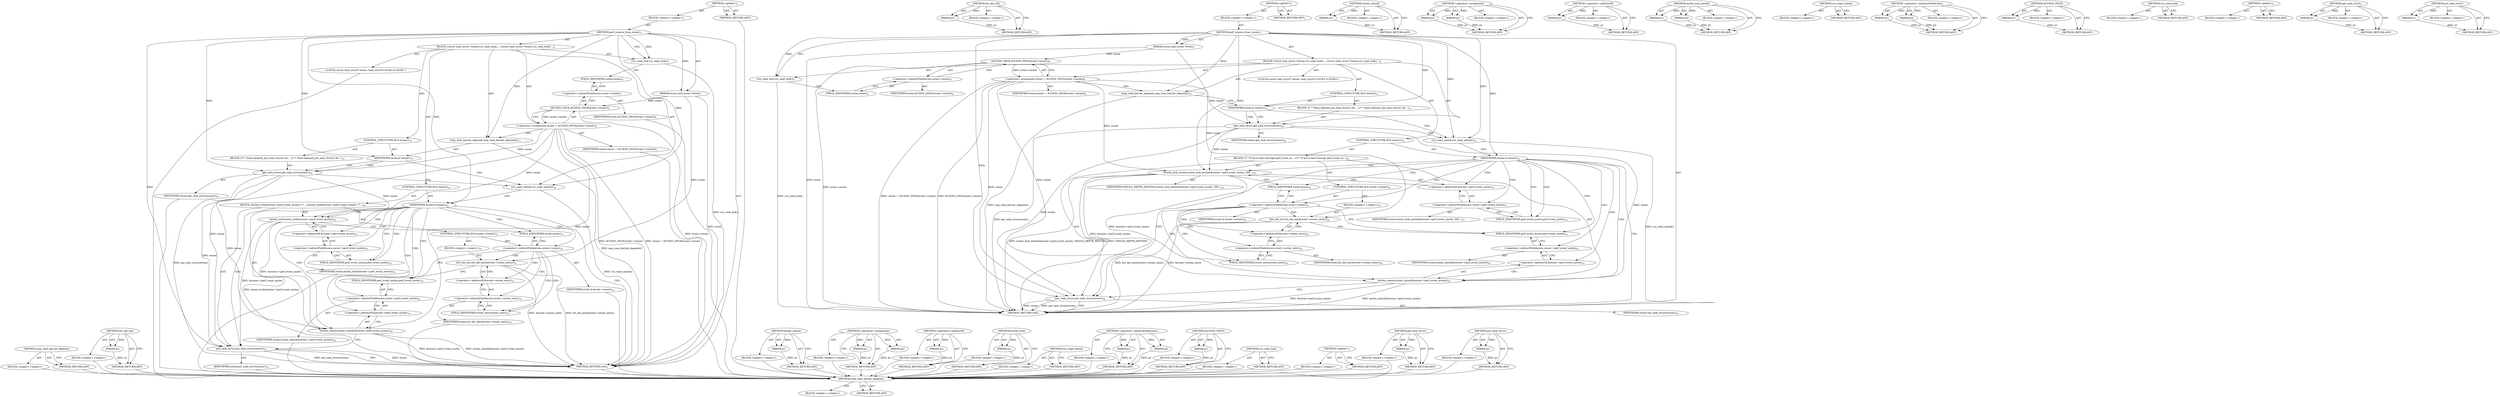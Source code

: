 digraph "put_task_struct" {
vulnerable_87 [label=<(METHOD,smp_read_barrier_depends)>];
vulnerable_88 [label=<(BLOCK,&lt;empty&gt;,&lt;empty&gt;)>];
vulnerable_89 [label=<(METHOD_RETURN,ANY)>];
vulnerable_105 [label=<(METHOD,list_del_init)>];
vulnerable_106 [label=<(PARAM,p1)>];
vulnerable_107 [label=<(BLOCK,&lt;empty&gt;,&lt;empty&gt;)>];
vulnerable_108 [label=<(METHOD_RETURN,ANY)>];
vulnerable_6 [label=<(METHOD,&lt;global&gt;)<SUB>1</SUB>>];
vulnerable_7 [label=<(BLOCK,&lt;empty&gt;,&lt;empty&gt;)<SUB>1</SUB>>];
vulnerable_8 [label=<(METHOD,perf_remove_from_owner)<SUB>1</SUB>>];
vulnerable_9 [label=<(PARAM,struct perf_event *event)<SUB>1</SUB>>];
vulnerable_10 [label=<(BLOCK,{
	struct task_struct *owner;

	rcu_read_lock()...,{
	struct task_struct *owner;

	rcu_read_lock()...)<SUB>2</SUB>>];
vulnerable_11 [label="<(LOCAL,struct task_struct* owner: task_struct*)<SUB>3</SUB>>"];
vulnerable_12 [label=<(rcu_read_lock,rcu_read_lock())<SUB>5</SUB>>];
vulnerable_13 [label=<(&lt;operator&gt;.assignment,owner = ACCESS_ONCE(event-&gt;owner))<SUB>6</SUB>>];
vulnerable_14 [label=<(IDENTIFIER,owner,owner = ACCESS_ONCE(event-&gt;owner))<SUB>6</SUB>>];
vulnerable_15 [label=<(ACCESS_ONCE,ACCESS_ONCE(event-&gt;owner))<SUB>6</SUB>>];
vulnerable_16 [label=<(&lt;operator&gt;.indirectFieldAccess,event-&gt;owner)<SUB>6</SUB>>];
vulnerable_17 [label=<(IDENTIFIER,event,ACCESS_ONCE(event-&gt;owner))<SUB>6</SUB>>];
vulnerable_18 [label=<(FIELD_IDENTIFIER,owner,owner)<SUB>6</SUB>>];
vulnerable_19 [label=<(smp_read_barrier_depends,smp_read_barrier_depends())<SUB>13</SUB>>];
vulnerable_20 [label=<(CONTROL_STRUCTURE,IF,if (owner))<SUB>14</SUB>>];
vulnerable_21 [label=<(IDENTIFIER,owner,if (owner))<SUB>14</SUB>>];
vulnerable_22 [label=<(BLOCK,{
		/*
		 * Since delayed_put_task_struct() als...,{
		/*
		 * Since delayed_put_task_struct() als...)<SUB>14</SUB>>];
vulnerable_23 [label=<(get_task_struct,get_task_struct(owner))<SUB>20</SUB>>];
vulnerable_24 [label=<(IDENTIFIER,owner,get_task_struct(owner))<SUB>20</SUB>>];
vulnerable_25 [label=<(rcu_read_unlock,rcu_read_unlock())<SUB>22</SUB>>];
vulnerable_26 [label=<(CONTROL_STRUCTURE,IF,if (owner))<SUB>24</SUB>>];
vulnerable_27 [label=<(IDENTIFIER,owner,if (owner))<SUB>24</SUB>>];
vulnerable_28 [label=<(BLOCK,{
		mutex_lock(&amp;owner-&gt;perf_event_mutex);
 		/*...,{
		mutex_lock(&amp;owner-&gt;perf_event_mutex);
 		/*...)<SUB>24</SUB>>];
vulnerable_29 [label=<(mutex_lock,mutex_lock(&amp;owner-&gt;perf_event_mutex))<SUB>25</SUB>>];
vulnerable_30 [label=<(&lt;operator&gt;.addressOf,&amp;owner-&gt;perf_event_mutex)<SUB>25</SUB>>];
vulnerable_31 [label=<(&lt;operator&gt;.indirectFieldAccess,owner-&gt;perf_event_mutex)<SUB>25</SUB>>];
vulnerable_32 [label=<(IDENTIFIER,owner,mutex_lock(&amp;owner-&gt;perf_event_mutex))<SUB>25</SUB>>];
vulnerable_33 [label=<(FIELD_IDENTIFIER,perf_event_mutex,perf_event_mutex)<SUB>25</SUB>>];
vulnerable_34 [label=<(CONTROL_STRUCTURE,IF,if (event-&gt;owner))<SUB>32</SUB>>];
vulnerable_35 [label=<(&lt;operator&gt;.indirectFieldAccess,event-&gt;owner)<SUB>32</SUB>>];
vulnerable_36 [label=<(IDENTIFIER,event,if (event-&gt;owner))<SUB>32</SUB>>];
vulnerable_37 [label=<(FIELD_IDENTIFIER,owner,owner)<SUB>32</SUB>>];
vulnerable_38 [label=<(BLOCK,&lt;empty&gt;,&lt;empty&gt;)<SUB>33</SUB>>];
vulnerable_39 [label=<(list_del_init,list_del_init(&amp;event-&gt;owner_entry))<SUB>33</SUB>>];
vulnerable_40 [label=<(&lt;operator&gt;.addressOf,&amp;event-&gt;owner_entry)<SUB>33</SUB>>];
vulnerable_41 [label=<(&lt;operator&gt;.indirectFieldAccess,event-&gt;owner_entry)<SUB>33</SUB>>];
vulnerable_42 [label=<(IDENTIFIER,event,list_del_init(&amp;event-&gt;owner_entry))<SUB>33</SUB>>];
vulnerable_43 [label=<(FIELD_IDENTIFIER,owner_entry,owner_entry)<SUB>33</SUB>>];
vulnerable_44 [label=<(mutex_unlock,mutex_unlock(&amp;owner-&gt;perf_event_mutex))<SUB>34</SUB>>];
vulnerable_45 [label=<(&lt;operator&gt;.addressOf,&amp;owner-&gt;perf_event_mutex)<SUB>34</SUB>>];
vulnerable_46 [label=<(&lt;operator&gt;.indirectFieldAccess,owner-&gt;perf_event_mutex)<SUB>34</SUB>>];
vulnerable_47 [label=<(IDENTIFIER,owner,mutex_unlock(&amp;owner-&gt;perf_event_mutex))<SUB>34</SUB>>];
vulnerable_48 [label=<(FIELD_IDENTIFIER,perf_event_mutex,perf_event_mutex)<SUB>34</SUB>>];
vulnerable_49 [label=<(put_task_struct,put_task_struct(owner))<SUB>35</SUB>>];
vulnerable_50 [label=<(IDENTIFIER,owner,put_task_struct(owner))<SUB>35</SUB>>];
vulnerable_51 [label=<(METHOD_RETURN,void)<SUB>1</SUB>>];
vulnerable_53 [label=<(METHOD_RETURN,ANY)<SUB>1</SUB>>];
vulnerable_109 [label=<(METHOD,mutex_unlock)>];
vulnerable_110 [label=<(PARAM,p1)>];
vulnerable_111 [label=<(BLOCK,&lt;empty&gt;,&lt;empty&gt;)>];
vulnerable_112 [label=<(METHOD_RETURN,ANY)>];
vulnerable_73 [label=<(METHOD,&lt;operator&gt;.assignment)>];
vulnerable_74 [label=<(PARAM,p1)>];
vulnerable_75 [label=<(PARAM,p2)>];
vulnerable_76 [label=<(BLOCK,&lt;empty&gt;,&lt;empty&gt;)>];
vulnerable_77 [label=<(METHOD_RETURN,ANY)>];
vulnerable_101 [label=<(METHOD,&lt;operator&gt;.addressOf)>];
vulnerable_102 [label=<(PARAM,p1)>];
vulnerable_103 [label=<(BLOCK,&lt;empty&gt;,&lt;empty&gt;)>];
vulnerable_104 [label=<(METHOD_RETURN,ANY)>];
vulnerable_97 [label=<(METHOD,mutex_lock)>];
vulnerable_98 [label=<(PARAM,p1)>];
vulnerable_99 [label=<(BLOCK,&lt;empty&gt;,&lt;empty&gt;)>];
vulnerable_100 [label=<(METHOD_RETURN,ANY)>];
vulnerable_94 [label=<(METHOD,rcu_read_unlock)>];
vulnerable_95 [label=<(BLOCK,&lt;empty&gt;,&lt;empty&gt;)>];
vulnerable_96 [label=<(METHOD_RETURN,ANY)>];
vulnerable_82 [label=<(METHOD,&lt;operator&gt;.indirectFieldAccess)>];
vulnerable_83 [label=<(PARAM,p1)>];
vulnerable_84 [label=<(PARAM,p2)>];
vulnerable_85 [label=<(BLOCK,&lt;empty&gt;,&lt;empty&gt;)>];
vulnerable_86 [label=<(METHOD_RETURN,ANY)>];
vulnerable_78 [label=<(METHOD,ACCESS_ONCE)>];
vulnerable_79 [label=<(PARAM,p1)>];
vulnerable_80 [label=<(BLOCK,&lt;empty&gt;,&lt;empty&gt;)>];
vulnerable_81 [label=<(METHOD_RETURN,ANY)>];
vulnerable_70 [label=<(METHOD,rcu_read_lock)>];
vulnerable_71 [label=<(BLOCK,&lt;empty&gt;,&lt;empty&gt;)>];
vulnerable_72 [label=<(METHOD_RETURN,ANY)>];
vulnerable_64 [label=<(METHOD,&lt;global&gt;)<SUB>1</SUB>>];
vulnerable_65 [label=<(BLOCK,&lt;empty&gt;,&lt;empty&gt;)>];
vulnerable_66 [label=<(METHOD_RETURN,ANY)>];
vulnerable_90 [label=<(METHOD,get_task_struct)>];
vulnerable_91 [label=<(PARAM,p1)>];
vulnerable_92 [label=<(BLOCK,&lt;empty&gt;,&lt;empty&gt;)>];
vulnerable_93 [label=<(METHOD_RETURN,ANY)>];
vulnerable_113 [label=<(METHOD,put_task_struct)>];
vulnerable_114 [label=<(PARAM,p1)>];
vulnerable_115 [label=<(BLOCK,&lt;empty&gt;,&lt;empty&gt;)>];
vulnerable_116 [label=<(METHOD_RETURN,ANY)>];
fixed_88 [label=<(METHOD,smp_read_barrier_depends)>];
fixed_89 [label=<(BLOCK,&lt;empty&gt;,&lt;empty&gt;)>];
fixed_90 [label=<(METHOD_RETURN,ANY)>];
fixed_107 [label=<(METHOD,list_del_init)>];
fixed_108 [label=<(PARAM,p1)>];
fixed_109 [label=<(BLOCK,&lt;empty&gt;,&lt;empty&gt;)>];
fixed_110 [label=<(METHOD_RETURN,ANY)>];
fixed_6 [label=<(METHOD,&lt;global&gt;)<SUB>1</SUB>>];
fixed_7 [label=<(BLOCK,&lt;empty&gt;,&lt;empty&gt;)<SUB>1</SUB>>];
fixed_8 [label=<(METHOD,perf_remove_from_owner)<SUB>1</SUB>>];
fixed_9 [label=<(PARAM,struct perf_event *event)<SUB>1</SUB>>];
fixed_10 [label=<(BLOCK,{
	struct task_struct *owner;

	rcu_read_lock()...,{
	struct task_struct *owner;

	rcu_read_lock()...)<SUB>2</SUB>>];
fixed_11 [label="<(LOCAL,struct task_struct* owner: task_struct*)<SUB>3</SUB>>"];
fixed_12 [label=<(rcu_read_lock,rcu_read_lock())<SUB>5</SUB>>];
fixed_13 [label=<(&lt;operator&gt;.assignment,owner = ACCESS_ONCE(event-&gt;owner))<SUB>6</SUB>>];
fixed_14 [label=<(IDENTIFIER,owner,owner = ACCESS_ONCE(event-&gt;owner))<SUB>6</SUB>>];
fixed_15 [label=<(ACCESS_ONCE,ACCESS_ONCE(event-&gt;owner))<SUB>6</SUB>>];
fixed_16 [label=<(&lt;operator&gt;.indirectFieldAccess,event-&gt;owner)<SUB>6</SUB>>];
fixed_17 [label=<(IDENTIFIER,event,ACCESS_ONCE(event-&gt;owner))<SUB>6</SUB>>];
fixed_18 [label=<(FIELD_IDENTIFIER,owner,owner)<SUB>6</SUB>>];
fixed_19 [label=<(smp_read_barrier_depends,smp_read_barrier_depends())<SUB>13</SUB>>];
fixed_20 [label=<(CONTROL_STRUCTURE,IF,if (owner))<SUB>14</SUB>>];
fixed_21 [label=<(IDENTIFIER,owner,if (owner))<SUB>14</SUB>>];
fixed_22 [label=<(BLOCK,{
		/*
		 * Since delayed_put_task_struct() als...,{
		/*
		 * Since delayed_put_task_struct() als...)<SUB>14</SUB>>];
fixed_23 [label=<(get_task_struct,get_task_struct(owner))<SUB>20</SUB>>];
fixed_24 [label=<(IDENTIFIER,owner,get_task_struct(owner))<SUB>20</SUB>>];
fixed_25 [label=<(rcu_read_unlock,rcu_read_unlock())<SUB>22</SUB>>];
fixed_26 [label=<(CONTROL_STRUCTURE,IF,if (owner))<SUB>24</SUB>>];
fixed_27 [label=<(IDENTIFIER,owner,if (owner))<SUB>24</SUB>>];
fixed_28 [label=<(BLOCK,{
		/*
		 * If we're here through perf_event_ex...,{
		/*
		 * If we're here through perf_event_ex...)<SUB>24</SUB>>];
fixed_29 [label=<(mutex_lock_nested,mutex_lock_nested(&amp;owner-&gt;perf_event_mutex, SIN...)<SUB>33</SUB>>];
fixed_30 [label=<(&lt;operator&gt;.addressOf,&amp;owner-&gt;perf_event_mutex)<SUB>33</SUB>>];
fixed_31 [label=<(&lt;operator&gt;.indirectFieldAccess,owner-&gt;perf_event_mutex)<SUB>33</SUB>>];
fixed_32 [label=<(IDENTIFIER,owner,mutex_lock_nested(&amp;owner-&gt;perf_event_mutex, SIN...)<SUB>33</SUB>>];
fixed_33 [label=<(FIELD_IDENTIFIER,perf_event_mutex,perf_event_mutex)<SUB>33</SUB>>];
fixed_34 [label=<(IDENTIFIER,SINGLE_DEPTH_NESTING,mutex_lock_nested(&amp;owner-&gt;perf_event_mutex, SIN...)<SUB>33</SUB>>];
fixed_35 [label=<(CONTROL_STRUCTURE,IF,if (event-&gt;owner))<SUB>41</SUB>>];
fixed_36 [label=<(&lt;operator&gt;.indirectFieldAccess,event-&gt;owner)<SUB>41</SUB>>];
fixed_37 [label=<(IDENTIFIER,event,if (event-&gt;owner))<SUB>41</SUB>>];
fixed_38 [label=<(FIELD_IDENTIFIER,owner,owner)<SUB>41</SUB>>];
fixed_39 [label=<(BLOCK,&lt;empty&gt;,&lt;empty&gt;)<SUB>42</SUB>>];
fixed_40 [label=<(list_del_init,list_del_init(&amp;event-&gt;owner_entry))<SUB>42</SUB>>];
fixed_41 [label=<(&lt;operator&gt;.addressOf,&amp;event-&gt;owner_entry)<SUB>42</SUB>>];
fixed_42 [label=<(&lt;operator&gt;.indirectFieldAccess,event-&gt;owner_entry)<SUB>42</SUB>>];
fixed_43 [label=<(IDENTIFIER,event,list_del_init(&amp;event-&gt;owner_entry))<SUB>42</SUB>>];
fixed_44 [label=<(FIELD_IDENTIFIER,owner_entry,owner_entry)<SUB>42</SUB>>];
fixed_45 [label=<(mutex_unlock,mutex_unlock(&amp;owner-&gt;perf_event_mutex))<SUB>43</SUB>>];
fixed_46 [label=<(&lt;operator&gt;.addressOf,&amp;owner-&gt;perf_event_mutex)<SUB>43</SUB>>];
fixed_47 [label=<(&lt;operator&gt;.indirectFieldAccess,owner-&gt;perf_event_mutex)<SUB>43</SUB>>];
fixed_48 [label=<(IDENTIFIER,owner,mutex_unlock(&amp;owner-&gt;perf_event_mutex))<SUB>43</SUB>>];
fixed_49 [label=<(FIELD_IDENTIFIER,perf_event_mutex,perf_event_mutex)<SUB>43</SUB>>];
fixed_50 [label=<(put_task_struct,put_task_struct(owner))<SUB>44</SUB>>];
fixed_51 [label=<(IDENTIFIER,owner,put_task_struct(owner))<SUB>44</SUB>>];
fixed_52 [label=<(METHOD_RETURN,void)<SUB>1</SUB>>];
fixed_54 [label=<(METHOD_RETURN,ANY)<SUB>1</SUB>>];
fixed_111 [label=<(METHOD,mutex_unlock)>];
fixed_112 [label=<(PARAM,p1)>];
fixed_113 [label=<(BLOCK,&lt;empty&gt;,&lt;empty&gt;)>];
fixed_114 [label=<(METHOD_RETURN,ANY)>];
fixed_74 [label=<(METHOD,&lt;operator&gt;.assignment)>];
fixed_75 [label=<(PARAM,p1)>];
fixed_76 [label=<(PARAM,p2)>];
fixed_77 [label=<(BLOCK,&lt;empty&gt;,&lt;empty&gt;)>];
fixed_78 [label=<(METHOD_RETURN,ANY)>];
fixed_103 [label=<(METHOD,&lt;operator&gt;.addressOf)>];
fixed_104 [label=<(PARAM,p1)>];
fixed_105 [label=<(BLOCK,&lt;empty&gt;,&lt;empty&gt;)>];
fixed_106 [label=<(METHOD_RETURN,ANY)>];
fixed_98 [label=<(METHOD,mutex_lock_nested)>];
fixed_99 [label=<(PARAM,p1)>];
fixed_100 [label=<(PARAM,p2)>];
fixed_101 [label=<(BLOCK,&lt;empty&gt;,&lt;empty&gt;)>];
fixed_102 [label=<(METHOD_RETURN,ANY)>];
fixed_95 [label=<(METHOD,rcu_read_unlock)>];
fixed_96 [label=<(BLOCK,&lt;empty&gt;,&lt;empty&gt;)>];
fixed_97 [label=<(METHOD_RETURN,ANY)>];
fixed_83 [label=<(METHOD,&lt;operator&gt;.indirectFieldAccess)>];
fixed_84 [label=<(PARAM,p1)>];
fixed_85 [label=<(PARAM,p2)>];
fixed_86 [label=<(BLOCK,&lt;empty&gt;,&lt;empty&gt;)>];
fixed_87 [label=<(METHOD_RETURN,ANY)>];
fixed_79 [label=<(METHOD,ACCESS_ONCE)>];
fixed_80 [label=<(PARAM,p1)>];
fixed_81 [label=<(BLOCK,&lt;empty&gt;,&lt;empty&gt;)>];
fixed_82 [label=<(METHOD_RETURN,ANY)>];
fixed_71 [label=<(METHOD,rcu_read_lock)>];
fixed_72 [label=<(BLOCK,&lt;empty&gt;,&lt;empty&gt;)>];
fixed_73 [label=<(METHOD_RETURN,ANY)>];
fixed_65 [label=<(METHOD,&lt;global&gt;)<SUB>1</SUB>>];
fixed_66 [label=<(BLOCK,&lt;empty&gt;,&lt;empty&gt;)>];
fixed_67 [label=<(METHOD_RETURN,ANY)>];
fixed_91 [label=<(METHOD,get_task_struct)>];
fixed_92 [label=<(PARAM,p1)>];
fixed_93 [label=<(BLOCK,&lt;empty&gt;,&lt;empty&gt;)>];
fixed_94 [label=<(METHOD_RETURN,ANY)>];
fixed_115 [label=<(METHOD,put_task_struct)>];
fixed_116 [label=<(PARAM,p1)>];
fixed_117 [label=<(BLOCK,&lt;empty&gt;,&lt;empty&gt;)>];
fixed_118 [label=<(METHOD_RETURN,ANY)>];
vulnerable_87 -> vulnerable_88  [key=0, label="AST: "];
vulnerable_87 -> vulnerable_89  [key=0, label="AST: "];
vulnerable_87 -> vulnerable_89  [key=1, label="CFG: "];
vulnerable_88 -> fixed_88  [key=0];
vulnerable_89 -> fixed_88  [key=0];
vulnerable_105 -> vulnerable_106  [key=0, label="AST: "];
vulnerable_105 -> vulnerable_106  [key=1, label="DDG: "];
vulnerable_105 -> vulnerable_107  [key=0, label="AST: "];
vulnerable_105 -> vulnerable_108  [key=0, label="AST: "];
vulnerable_105 -> vulnerable_108  [key=1, label="CFG: "];
vulnerable_106 -> vulnerable_108  [key=0, label="DDG: p1"];
vulnerable_107 -> fixed_88  [key=0];
vulnerable_108 -> fixed_88  [key=0];
vulnerable_6 -> vulnerable_7  [key=0, label="AST: "];
vulnerable_6 -> vulnerable_53  [key=0, label="AST: "];
vulnerable_6 -> vulnerable_53  [key=1, label="CFG: "];
vulnerable_7 -> vulnerable_8  [key=0, label="AST: "];
vulnerable_8 -> vulnerable_9  [key=0, label="AST: "];
vulnerable_8 -> vulnerable_9  [key=1, label="DDG: "];
vulnerable_8 -> vulnerable_10  [key=0, label="AST: "];
vulnerable_8 -> vulnerable_51  [key=0, label="AST: "];
vulnerable_8 -> vulnerable_12  [key=0, label="CFG: "];
vulnerable_8 -> vulnerable_12  [key=1, label="DDG: "];
vulnerable_8 -> vulnerable_19  [key=0, label="DDG: "];
vulnerable_8 -> vulnerable_25  [key=0, label="DDG: "];
vulnerable_8 -> vulnerable_21  [key=0, label="DDG: "];
vulnerable_8 -> vulnerable_27  [key=0, label="DDG: "];
vulnerable_8 -> vulnerable_23  [key=0, label="DDG: "];
vulnerable_8 -> vulnerable_49  [key=0, label="DDG: "];
vulnerable_9 -> vulnerable_51  [key=0, label="DDG: event"];
vulnerable_9 -> vulnerable_15  [key=0, label="DDG: event"];
vulnerable_9 -> vulnerable_39  [key=0, label="DDG: event"];
vulnerable_10 -> vulnerable_11  [key=0, label="AST: "];
vulnerable_10 -> vulnerable_12  [key=0, label="AST: "];
vulnerable_10 -> vulnerable_13  [key=0, label="AST: "];
vulnerable_10 -> vulnerable_19  [key=0, label="AST: "];
vulnerable_10 -> vulnerable_20  [key=0, label="AST: "];
vulnerable_10 -> vulnerable_25  [key=0, label="AST: "];
vulnerable_10 -> vulnerable_26  [key=0, label="AST: "];
vulnerable_11 -> fixed_88  [key=0];
vulnerable_12 -> vulnerable_18  [key=0, label="CFG: "];
vulnerable_12 -> vulnerable_51  [key=0, label="DDG: rcu_read_lock()"];
vulnerable_13 -> vulnerable_14  [key=0, label="AST: "];
vulnerable_13 -> vulnerable_15  [key=0, label="AST: "];
vulnerable_13 -> vulnerable_19  [key=0, label="CFG: "];
vulnerable_13 -> vulnerable_51  [key=0, label="DDG: ACCESS_ONCE(event-&gt;owner)"];
vulnerable_13 -> vulnerable_51  [key=1, label="DDG: owner = ACCESS_ONCE(event-&gt;owner)"];
vulnerable_13 -> vulnerable_23  [key=0, label="DDG: owner"];
vulnerable_13 -> vulnerable_29  [key=0, label="DDG: owner"];
vulnerable_13 -> vulnerable_44  [key=0, label="DDG: owner"];
vulnerable_13 -> vulnerable_49  [key=0, label="DDG: owner"];
vulnerable_14 -> fixed_88  [key=0];
vulnerable_15 -> vulnerable_16  [key=0, label="AST: "];
vulnerable_15 -> vulnerable_13  [key=0, label="CFG: "];
vulnerable_15 -> vulnerable_13  [key=1, label="DDG: event-&gt;owner"];
vulnerable_15 -> vulnerable_51  [key=0, label="DDG: event-&gt;owner"];
vulnerable_16 -> vulnerable_17  [key=0, label="AST: "];
vulnerable_16 -> vulnerable_18  [key=0, label="AST: "];
vulnerable_16 -> vulnerable_15  [key=0, label="CFG: "];
vulnerable_17 -> fixed_88  [key=0];
vulnerable_18 -> vulnerable_16  [key=0, label="CFG: "];
vulnerable_19 -> vulnerable_21  [key=0, label="CFG: "];
vulnerable_19 -> vulnerable_51  [key=0, label="DDG: smp_read_barrier_depends()"];
vulnerable_20 -> vulnerable_21  [key=0, label="AST: "];
vulnerable_20 -> vulnerable_22  [key=0, label="AST: "];
vulnerable_21 -> vulnerable_25  [key=0, label="CFG: "];
vulnerable_21 -> vulnerable_23  [key=0, label="CFG: "];
vulnerable_21 -> vulnerable_23  [key=1, label="CDG: "];
vulnerable_22 -> vulnerable_23  [key=0, label="AST: "];
vulnerable_23 -> vulnerable_24  [key=0, label="AST: "];
vulnerable_23 -> vulnerable_25  [key=0, label="CFG: "];
vulnerable_23 -> vulnerable_51  [key=0, label="DDG: get_task_struct(owner)"];
vulnerable_23 -> vulnerable_29  [key=0, label="DDG: owner"];
vulnerable_23 -> vulnerable_44  [key=0, label="DDG: owner"];
vulnerable_23 -> vulnerable_49  [key=0, label="DDG: owner"];
vulnerable_24 -> fixed_88  [key=0];
vulnerable_25 -> vulnerable_27  [key=0, label="CFG: "];
vulnerable_25 -> vulnerable_51  [key=0, label="DDG: rcu_read_unlock()"];
vulnerable_26 -> vulnerable_27  [key=0, label="AST: "];
vulnerable_26 -> vulnerable_28  [key=0, label="AST: "];
vulnerable_27 -> vulnerable_51  [key=0, label="CFG: "];
vulnerable_27 -> vulnerable_33  [key=0, label="CFG: "];
vulnerable_27 -> vulnerable_33  [key=1, label="CDG: "];
vulnerable_27 -> vulnerable_30  [key=0, label="CDG: "];
vulnerable_27 -> vulnerable_29  [key=0, label="CDG: "];
vulnerable_27 -> vulnerable_48  [key=0, label="CDG: "];
vulnerable_27 -> vulnerable_49  [key=0, label="CDG: "];
vulnerable_27 -> vulnerable_44  [key=0, label="CDG: "];
vulnerable_27 -> vulnerable_35  [key=0, label="CDG: "];
vulnerable_27 -> vulnerable_37  [key=0, label="CDG: "];
vulnerable_27 -> vulnerable_46  [key=0, label="CDG: "];
vulnerable_27 -> vulnerable_45  [key=0, label="CDG: "];
vulnerable_27 -> vulnerable_31  [key=0, label="CDG: "];
vulnerable_28 -> vulnerable_29  [key=0, label="AST: "];
vulnerable_28 -> vulnerable_34  [key=0, label="AST: "];
vulnerable_28 -> vulnerable_44  [key=0, label="AST: "];
vulnerable_28 -> vulnerable_49  [key=0, label="AST: "];
vulnerable_29 -> vulnerable_30  [key=0, label="AST: "];
vulnerable_29 -> vulnerable_37  [key=0, label="CFG: "];
vulnerable_29 -> vulnerable_51  [key=0, label="DDG: mutex_lock(&amp;owner-&gt;perf_event_mutex)"];
vulnerable_29 -> vulnerable_44  [key=0, label="DDG: &amp;owner-&gt;perf_event_mutex"];
vulnerable_29 -> vulnerable_49  [key=0, label="DDG: &amp;owner-&gt;perf_event_mutex"];
vulnerable_30 -> vulnerable_31  [key=0, label="AST: "];
vulnerable_30 -> vulnerable_29  [key=0, label="CFG: "];
vulnerable_31 -> vulnerable_32  [key=0, label="AST: "];
vulnerable_31 -> vulnerable_33  [key=0, label="AST: "];
vulnerable_31 -> vulnerable_30  [key=0, label="CFG: "];
vulnerable_32 -> fixed_88  [key=0];
vulnerable_33 -> vulnerable_31  [key=0, label="CFG: "];
vulnerable_34 -> vulnerable_35  [key=0, label="AST: "];
vulnerable_34 -> vulnerable_38  [key=0, label="AST: "];
vulnerable_35 -> vulnerable_36  [key=0, label="AST: "];
vulnerable_35 -> vulnerable_37  [key=0, label="AST: "];
vulnerable_35 -> vulnerable_43  [key=0, label="CFG: "];
vulnerable_35 -> vulnerable_43  [key=1, label="CDG: "];
vulnerable_35 -> vulnerable_48  [key=0, label="CFG: "];
vulnerable_35 -> vulnerable_40  [key=0, label="CDG: "];
vulnerable_35 -> vulnerable_41  [key=0, label="CDG: "];
vulnerable_35 -> vulnerable_39  [key=0, label="CDG: "];
vulnerable_36 -> fixed_88  [key=0];
vulnerable_37 -> vulnerable_35  [key=0, label="CFG: "];
vulnerable_38 -> vulnerable_39  [key=0, label="AST: "];
vulnerable_39 -> vulnerable_40  [key=0, label="AST: "];
vulnerable_39 -> vulnerable_48  [key=0, label="CFG: "];
vulnerable_39 -> vulnerable_51  [key=0, label="DDG: &amp;event-&gt;owner_entry"];
vulnerable_39 -> vulnerable_51  [key=1, label="DDG: list_del_init(&amp;event-&gt;owner_entry)"];
vulnerable_40 -> vulnerable_41  [key=0, label="AST: "];
vulnerable_40 -> vulnerable_39  [key=0, label="CFG: "];
vulnerable_41 -> vulnerable_42  [key=0, label="AST: "];
vulnerable_41 -> vulnerable_43  [key=0, label="AST: "];
vulnerable_41 -> vulnerable_40  [key=0, label="CFG: "];
vulnerable_42 -> fixed_88  [key=0];
vulnerable_43 -> vulnerable_41  [key=0, label="CFG: "];
vulnerable_44 -> vulnerable_45  [key=0, label="AST: "];
vulnerable_44 -> vulnerable_49  [key=0, label="CFG: "];
vulnerable_44 -> vulnerable_51  [key=0, label="DDG: &amp;owner-&gt;perf_event_mutex"];
vulnerable_44 -> vulnerable_51  [key=1, label="DDG: mutex_unlock(&amp;owner-&gt;perf_event_mutex)"];
vulnerable_45 -> vulnerable_46  [key=0, label="AST: "];
vulnerable_45 -> vulnerable_44  [key=0, label="CFG: "];
vulnerable_46 -> vulnerable_47  [key=0, label="AST: "];
vulnerable_46 -> vulnerable_48  [key=0, label="AST: "];
vulnerable_46 -> vulnerable_45  [key=0, label="CFG: "];
vulnerable_47 -> fixed_88  [key=0];
vulnerable_48 -> vulnerable_46  [key=0, label="CFG: "];
vulnerable_49 -> vulnerable_50  [key=0, label="AST: "];
vulnerable_49 -> vulnerable_51  [key=0, label="CFG: "];
vulnerable_49 -> vulnerable_51  [key=1, label="DDG: owner"];
vulnerable_49 -> vulnerable_51  [key=2, label="DDG: put_task_struct(owner)"];
vulnerable_50 -> fixed_88  [key=0];
vulnerable_51 -> fixed_88  [key=0];
vulnerable_53 -> fixed_88  [key=0];
vulnerable_109 -> vulnerable_110  [key=0, label="AST: "];
vulnerable_109 -> vulnerable_110  [key=1, label="DDG: "];
vulnerable_109 -> vulnerable_111  [key=0, label="AST: "];
vulnerable_109 -> vulnerable_112  [key=0, label="AST: "];
vulnerable_109 -> vulnerable_112  [key=1, label="CFG: "];
vulnerable_110 -> vulnerable_112  [key=0, label="DDG: p1"];
vulnerable_111 -> fixed_88  [key=0];
vulnerable_112 -> fixed_88  [key=0];
vulnerable_73 -> vulnerable_74  [key=0, label="AST: "];
vulnerable_73 -> vulnerable_74  [key=1, label="DDG: "];
vulnerable_73 -> vulnerable_76  [key=0, label="AST: "];
vulnerable_73 -> vulnerable_75  [key=0, label="AST: "];
vulnerable_73 -> vulnerable_75  [key=1, label="DDG: "];
vulnerable_73 -> vulnerable_77  [key=0, label="AST: "];
vulnerable_73 -> vulnerable_77  [key=1, label="CFG: "];
vulnerable_74 -> vulnerable_77  [key=0, label="DDG: p1"];
vulnerable_75 -> vulnerable_77  [key=0, label="DDG: p2"];
vulnerable_76 -> fixed_88  [key=0];
vulnerable_77 -> fixed_88  [key=0];
vulnerable_101 -> vulnerable_102  [key=0, label="AST: "];
vulnerable_101 -> vulnerable_102  [key=1, label="DDG: "];
vulnerable_101 -> vulnerable_103  [key=0, label="AST: "];
vulnerable_101 -> vulnerable_104  [key=0, label="AST: "];
vulnerable_101 -> vulnerable_104  [key=1, label="CFG: "];
vulnerable_102 -> vulnerable_104  [key=0, label="DDG: p1"];
vulnerable_103 -> fixed_88  [key=0];
vulnerable_104 -> fixed_88  [key=0];
vulnerable_97 -> vulnerable_98  [key=0, label="AST: "];
vulnerable_97 -> vulnerable_98  [key=1, label="DDG: "];
vulnerable_97 -> vulnerable_99  [key=0, label="AST: "];
vulnerable_97 -> vulnerable_100  [key=0, label="AST: "];
vulnerable_97 -> vulnerable_100  [key=1, label="CFG: "];
vulnerable_98 -> vulnerable_100  [key=0, label="DDG: p1"];
vulnerable_99 -> fixed_88  [key=0];
vulnerable_100 -> fixed_88  [key=0];
vulnerable_94 -> vulnerable_95  [key=0, label="AST: "];
vulnerable_94 -> vulnerable_96  [key=0, label="AST: "];
vulnerable_94 -> vulnerable_96  [key=1, label="CFG: "];
vulnerable_95 -> fixed_88  [key=0];
vulnerable_96 -> fixed_88  [key=0];
vulnerable_82 -> vulnerable_83  [key=0, label="AST: "];
vulnerable_82 -> vulnerable_83  [key=1, label="DDG: "];
vulnerable_82 -> vulnerable_85  [key=0, label="AST: "];
vulnerable_82 -> vulnerable_84  [key=0, label="AST: "];
vulnerable_82 -> vulnerable_84  [key=1, label="DDG: "];
vulnerable_82 -> vulnerable_86  [key=0, label="AST: "];
vulnerable_82 -> vulnerable_86  [key=1, label="CFG: "];
vulnerable_83 -> vulnerable_86  [key=0, label="DDG: p1"];
vulnerable_84 -> vulnerable_86  [key=0, label="DDG: p2"];
vulnerable_85 -> fixed_88  [key=0];
vulnerable_86 -> fixed_88  [key=0];
vulnerable_78 -> vulnerable_79  [key=0, label="AST: "];
vulnerable_78 -> vulnerable_79  [key=1, label="DDG: "];
vulnerable_78 -> vulnerable_80  [key=0, label="AST: "];
vulnerable_78 -> vulnerable_81  [key=0, label="AST: "];
vulnerable_78 -> vulnerable_81  [key=1, label="CFG: "];
vulnerable_79 -> vulnerable_81  [key=0, label="DDG: p1"];
vulnerable_80 -> fixed_88  [key=0];
vulnerable_81 -> fixed_88  [key=0];
vulnerable_70 -> vulnerable_71  [key=0, label="AST: "];
vulnerable_70 -> vulnerable_72  [key=0, label="AST: "];
vulnerable_70 -> vulnerable_72  [key=1, label="CFG: "];
vulnerable_71 -> fixed_88  [key=0];
vulnerable_72 -> fixed_88  [key=0];
vulnerable_64 -> vulnerable_65  [key=0, label="AST: "];
vulnerable_64 -> vulnerable_66  [key=0, label="AST: "];
vulnerable_64 -> vulnerable_66  [key=1, label="CFG: "];
vulnerable_65 -> fixed_88  [key=0];
vulnerable_66 -> fixed_88  [key=0];
vulnerable_90 -> vulnerable_91  [key=0, label="AST: "];
vulnerable_90 -> vulnerable_91  [key=1, label="DDG: "];
vulnerable_90 -> vulnerable_92  [key=0, label="AST: "];
vulnerable_90 -> vulnerable_93  [key=0, label="AST: "];
vulnerable_90 -> vulnerable_93  [key=1, label="CFG: "];
vulnerable_91 -> vulnerable_93  [key=0, label="DDG: p1"];
vulnerable_92 -> fixed_88  [key=0];
vulnerable_93 -> fixed_88  [key=0];
vulnerable_113 -> vulnerable_114  [key=0, label="AST: "];
vulnerable_113 -> vulnerable_114  [key=1, label="DDG: "];
vulnerable_113 -> vulnerable_115  [key=0, label="AST: "];
vulnerable_113 -> vulnerable_116  [key=0, label="AST: "];
vulnerable_113 -> vulnerable_116  [key=1, label="CFG: "];
vulnerable_114 -> vulnerable_116  [key=0, label="DDG: p1"];
vulnerable_115 -> fixed_88  [key=0];
vulnerable_116 -> fixed_88  [key=0];
fixed_88 -> fixed_89  [key=0, label="AST: "];
fixed_88 -> fixed_90  [key=0, label="AST: "];
fixed_88 -> fixed_90  [key=1, label="CFG: "];
fixed_107 -> fixed_108  [key=0, label="AST: "];
fixed_107 -> fixed_108  [key=1, label="DDG: "];
fixed_107 -> fixed_109  [key=0, label="AST: "];
fixed_107 -> fixed_110  [key=0, label="AST: "];
fixed_107 -> fixed_110  [key=1, label="CFG: "];
fixed_108 -> fixed_110  [key=0, label="DDG: p1"];
fixed_6 -> fixed_7  [key=0, label="AST: "];
fixed_6 -> fixed_54  [key=0, label="AST: "];
fixed_6 -> fixed_54  [key=1, label="CFG: "];
fixed_7 -> fixed_8  [key=0, label="AST: "];
fixed_8 -> fixed_9  [key=0, label="AST: "];
fixed_8 -> fixed_9  [key=1, label="DDG: "];
fixed_8 -> fixed_10  [key=0, label="AST: "];
fixed_8 -> fixed_52  [key=0, label="AST: "];
fixed_8 -> fixed_12  [key=0, label="CFG: "];
fixed_8 -> fixed_12  [key=1, label="DDG: "];
fixed_8 -> fixed_19  [key=0, label="DDG: "];
fixed_8 -> fixed_25  [key=0, label="DDG: "];
fixed_8 -> fixed_21  [key=0, label="DDG: "];
fixed_8 -> fixed_27  [key=0, label="DDG: "];
fixed_8 -> fixed_23  [key=0, label="DDG: "];
fixed_8 -> fixed_29  [key=0, label="DDG: "];
fixed_8 -> fixed_50  [key=0, label="DDG: "];
fixed_9 -> fixed_52  [key=0, label="DDG: event"];
fixed_9 -> fixed_15  [key=0, label="DDG: event"];
fixed_9 -> fixed_40  [key=0, label="DDG: event"];
fixed_10 -> fixed_11  [key=0, label="AST: "];
fixed_10 -> fixed_12  [key=0, label="AST: "];
fixed_10 -> fixed_13  [key=0, label="AST: "];
fixed_10 -> fixed_19  [key=0, label="AST: "];
fixed_10 -> fixed_20  [key=0, label="AST: "];
fixed_10 -> fixed_25  [key=0, label="AST: "];
fixed_10 -> fixed_26  [key=0, label="AST: "];
fixed_12 -> fixed_18  [key=0, label="CFG: "];
fixed_12 -> fixed_52  [key=0, label="DDG: rcu_read_lock()"];
fixed_13 -> fixed_14  [key=0, label="AST: "];
fixed_13 -> fixed_15  [key=0, label="AST: "];
fixed_13 -> fixed_19  [key=0, label="CFG: "];
fixed_13 -> fixed_52  [key=0, label="DDG: ACCESS_ONCE(event-&gt;owner)"];
fixed_13 -> fixed_52  [key=1, label="DDG: owner = ACCESS_ONCE(event-&gt;owner)"];
fixed_13 -> fixed_23  [key=0, label="DDG: owner"];
fixed_13 -> fixed_29  [key=0, label="DDG: owner"];
fixed_13 -> fixed_45  [key=0, label="DDG: owner"];
fixed_13 -> fixed_50  [key=0, label="DDG: owner"];
fixed_15 -> fixed_16  [key=0, label="AST: "];
fixed_15 -> fixed_13  [key=0, label="CFG: "];
fixed_15 -> fixed_13  [key=1, label="DDG: event-&gt;owner"];
fixed_15 -> fixed_52  [key=0, label="DDG: event-&gt;owner"];
fixed_16 -> fixed_17  [key=0, label="AST: "];
fixed_16 -> fixed_18  [key=0, label="AST: "];
fixed_16 -> fixed_15  [key=0, label="CFG: "];
fixed_18 -> fixed_16  [key=0, label="CFG: "];
fixed_19 -> fixed_21  [key=0, label="CFG: "];
fixed_19 -> fixed_52  [key=0, label="DDG: smp_read_barrier_depends()"];
fixed_20 -> fixed_21  [key=0, label="AST: "];
fixed_20 -> fixed_22  [key=0, label="AST: "];
fixed_21 -> fixed_25  [key=0, label="CFG: "];
fixed_21 -> fixed_23  [key=0, label="CFG: "];
fixed_21 -> fixed_23  [key=1, label="CDG: "];
fixed_22 -> fixed_23  [key=0, label="AST: "];
fixed_23 -> fixed_24  [key=0, label="AST: "];
fixed_23 -> fixed_25  [key=0, label="CFG: "];
fixed_23 -> fixed_52  [key=0, label="DDG: get_task_struct(owner)"];
fixed_23 -> fixed_29  [key=0, label="DDG: owner"];
fixed_23 -> fixed_45  [key=0, label="DDG: owner"];
fixed_23 -> fixed_50  [key=0, label="DDG: owner"];
fixed_25 -> fixed_27  [key=0, label="CFG: "];
fixed_25 -> fixed_52  [key=0, label="DDG: rcu_read_unlock()"];
fixed_26 -> fixed_27  [key=0, label="AST: "];
fixed_26 -> fixed_28  [key=0, label="AST: "];
fixed_27 -> fixed_52  [key=0, label="CFG: "];
fixed_27 -> fixed_33  [key=0, label="CFG: "];
fixed_27 -> fixed_33  [key=1, label="CDG: "];
fixed_27 -> fixed_47  [key=0, label="CDG: "];
fixed_27 -> fixed_30  [key=0, label="CDG: "];
fixed_27 -> fixed_29  [key=0, label="CDG: "];
fixed_27 -> fixed_49  [key=0, label="CDG: "];
fixed_27 -> fixed_50  [key=0, label="CDG: "];
fixed_27 -> fixed_36  [key=0, label="CDG: "];
fixed_27 -> fixed_46  [key=0, label="CDG: "];
fixed_27 -> fixed_38  [key=0, label="CDG: "];
fixed_27 -> fixed_45  [key=0, label="CDG: "];
fixed_27 -> fixed_31  [key=0, label="CDG: "];
fixed_28 -> fixed_29  [key=0, label="AST: "];
fixed_28 -> fixed_35  [key=0, label="AST: "];
fixed_28 -> fixed_45  [key=0, label="AST: "];
fixed_28 -> fixed_50  [key=0, label="AST: "];
fixed_29 -> fixed_30  [key=0, label="AST: "];
fixed_29 -> fixed_34  [key=0, label="AST: "];
fixed_29 -> fixed_38  [key=0, label="CFG: "];
fixed_29 -> fixed_52  [key=0, label="DDG: mutex_lock_nested(&amp;owner-&gt;perf_event_mutex, SINGLE_DEPTH_NESTING)"];
fixed_29 -> fixed_52  [key=1, label="DDG: SINGLE_DEPTH_NESTING"];
fixed_29 -> fixed_45  [key=0, label="DDG: &amp;owner-&gt;perf_event_mutex"];
fixed_29 -> fixed_50  [key=0, label="DDG: &amp;owner-&gt;perf_event_mutex"];
fixed_30 -> fixed_31  [key=0, label="AST: "];
fixed_30 -> fixed_29  [key=0, label="CFG: "];
fixed_31 -> fixed_32  [key=0, label="AST: "];
fixed_31 -> fixed_33  [key=0, label="AST: "];
fixed_31 -> fixed_30  [key=0, label="CFG: "];
fixed_33 -> fixed_31  [key=0, label="CFG: "];
fixed_35 -> fixed_36  [key=0, label="AST: "];
fixed_35 -> fixed_39  [key=0, label="AST: "];
fixed_36 -> fixed_37  [key=0, label="AST: "];
fixed_36 -> fixed_38  [key=0, label="AST: "];
fixed_36 -> fixed_44  [key=0, label="CFG: "];
fixed_36 -> fixed_44  [key=1, label="CDG: "];
fixed_36 -> fixed_49  [key=0, label="CFG: "];
fixed_36 -> fixed_40  [key=0, label="CDG: "];
fixed_36 -> fixed_42  [key=0, label="CDG: "];
fixed_36 -> fixed_41  [key=0, label="CDG: "];
fixed_38 -> fixed_36  [key=0, label="CFG: "];
fixed_39 -> fixed_40  [key=0, label="AST: "];
fixed_40 -> fixed_41  [key=0, label="AST: "];
fixed_40 -> fixed_49  [key=0, label="CFG: "];
fixed_40 -> fixed_52  [key=0, label="DDG: &amp;event-&gt;owner_entry"];
fixed_40 -> fixed_52  [key=1, label="DDG: list_del_init(&amp;event-&gt;owner_entry)"];
fixed_41 -> fixed_42  [key=0, label="AST: "];
fixed_41 -> fixed_40  [key=0, label="CFG: "];
fixed_42 -> fixed_43  [key=0, label="AST: "];
fixed_42 -> fixed_44  [key=0, label="AST: "];
fixed_42 -> fixed_41  [key=0, label="CFG: "];
fixed_44 -> fixed_42  [key=0, label="CFG: "];
fixed_45 -> fixed_46  [key=0, label="AST: "];
fixed_45 -> fixed_50  [key=0, label="CFG: "];
fixed_45 -> fixed_52  [key=0, label="DDG: &amp;owner-&gt;perf_event_mutex"];
fixed_45 -> fixed_52  [key=1, label="DDG: mutex_unlock(&amp;owner-&gt;perf_event_mutex)"];
fixed_46 -> fixed_47  [key=0, label="AST: "];
fixed_46 -> fixed_45  [key=0, label="CFG: "];
fixed_47 -> fixed_48  [key=0, label="AST: "];
fixed_47 -> fixed_49  [key=0, label="AST: "];
fixed_47 -> fixed_46  [key=0, label="CFG: "];
fixed_49 -> fixed_47  [key=0, label="CFG: "];
fixed_50 -> fixed_51  [key=0, label="AST: "];
fixed_50 -> fixed_52  [key=0, label="CFG: "];
fixed_50 -> fixed_52  [key=1, label="DDG: owner"];
fixed_50 -> fixed_52  [key=2, label="DDG: put_task_struct(owner)"];
fixed_111 -> fixed_112  [key=0, label="AST: "];
fixed_111 -> fixed_112  [key=1, label="DDG: "];
fixed_111 -> fixed_113  [key=0, label="AST: "];
fixed_111 -> fixed_114  [key=0, label="AST: "];
fixed_111 -> fixed_114  [key=1, label="CFG: "];
fixed_112 -> fixed_114  [key=0, label="DDG: p1"];
fixed_74 -> fixed_75  [key=0, label="AST: "];
fixed_74 -> fixed_75  [key=1, label="DDG: "];
fixed_74 -> fixed_77  [key=0, label="AST: "];
fixed_74 -> fixed_76  [key=0, label="AST: "];
fixed_74 -> fixed_76  [key=1, label="DDG: "];
fixed_74 -> fixed_78  [key=0, label="AST: "];
fixed_74 -> fixed_78  [key=1, label="CFG: "];
fixed_75 -> fixed_78  [key=0, label="DDG: p1"];
fixed_76 -> fixed_78  [key=0, label="DDG: p2"];
fixed_103 -> fixed_104  [key=0, label="AST: "];
fixed_103 -> fixed_104  [key=1, label="DDG: "];
fixed_103 -> fixed_105  [key=0, label="AST: "];
fixed_103 -> fixed_106  [key=0, label="AST: "];
fixed_103 -> fixed_106  [key=1, label="CFG: "];
fixed_104 -> fixed_106  [key=0, label="DDG: p1"];
fixed_98 -> fixed_99  [key=0, label="AST: "];
fixed_98 -> fixed_99  [key=1, label="DDG: "];
fixed_98 -> fixed_101  [key=0, label="AST: "];
fixed_98 -> fixed_100  [key=0, label="AST: "];
fixed_98 -> fixed_100  [key=1, label="DDG: "];
fixed_98 -> fixed_102  [key=0, label="AST: "];
fixed_98 -> fixed_102  [key=1, label="CFG: "];
fixed_99 -> fixed_102  [key=0, label="DDG: p1"];
fixed_100 -> fixed_102  [key=0, label="DDG: p2"];
fixed_95 -> fixed_96  [key=0, label="AST: "];
fixed_95 -> fixed_97  [key=0, label="AST: "];
fixed_95 -> fixed_97  [key=1, label="CFG: "];
fixed_83 -> fixed_84  [key=0, label="AST: "];
fixed_83 -> fixed_84  [key=1, label="DDG: "];
fixed_83 -> fixed_86  [key=0, label="AST: "];
fixed_83 -> fixed_85  [key=0, label="AST: "];
fixed_83 -> fixed_85  [key=1, label="DDG: "];
fixed_83 -> fixed_87  [key=0, label="AST: "];
fixed_83 -> fixed_87  [key=1, label="CFG: "];
fixed_84 -> fixed_87  [key=0, label="DDG: p1"];
fixed_85 -> fixed_87  [key=0, label="DDG: p2"];
fixed_79 -> fixed_80  [key=0, label="AST: "];
fixed_79 -> fixed_80  [key=1, label="DDG: "];
fixed_79 -> fixed_81  [key=0, label="AST: "];
fixed_79 -> fixed_82  [key=0, label="AST: "];
fixed_79 -> fixed_82  [key=1, label="CFG: "];
fixed_80 -> fixed_82  [key=0, label="DDG: p1"];
fixed_71 -> fixed_72  [key=0, label="AST: "];
fixed_71 -> fixed_73  [key=0, label="AST: "];
fixed_71 -> fixed_73  [key=1, label="CFG: "];
fixed_65 -> fixed_66  [key=0, label="AST: "];
fixed_65 -> fixed_67  [key=0, label="AST: "];
fixed_65 -> fixed_67  [key=1, label="CFG: "];
fixed_91 -> fixed_92  [key=0, label="AST: "];
fixed_91 -> fixed_92  [key=1, label="DDG: "];
fixed_91 -> fixed_93  [key=0, label="AST: "];
fixed_91 -> fixed_94  [key=0, label="AST: "];
fixed_91 -> fixed_94  [key=1, label="CFG: "];
fixed_92 -> fixed_94  [key=0, label="DDG: p1"];
fixed_115 -> fixed_116  [key=0, label="AST: "];
fixed_115 -> fixed_116  [key=1, label="DDG: "];
fixed_115 -> fixed_117  [key=0, label="AST: "];
fixed_115 -> fixed_118  [key=0, label="AST: "];
fixed_115 -> fixed_118  [key=1, label="CFG: "];
fixed_116 -> fixed_118  [key=0, label="DDG: p1"];
}
